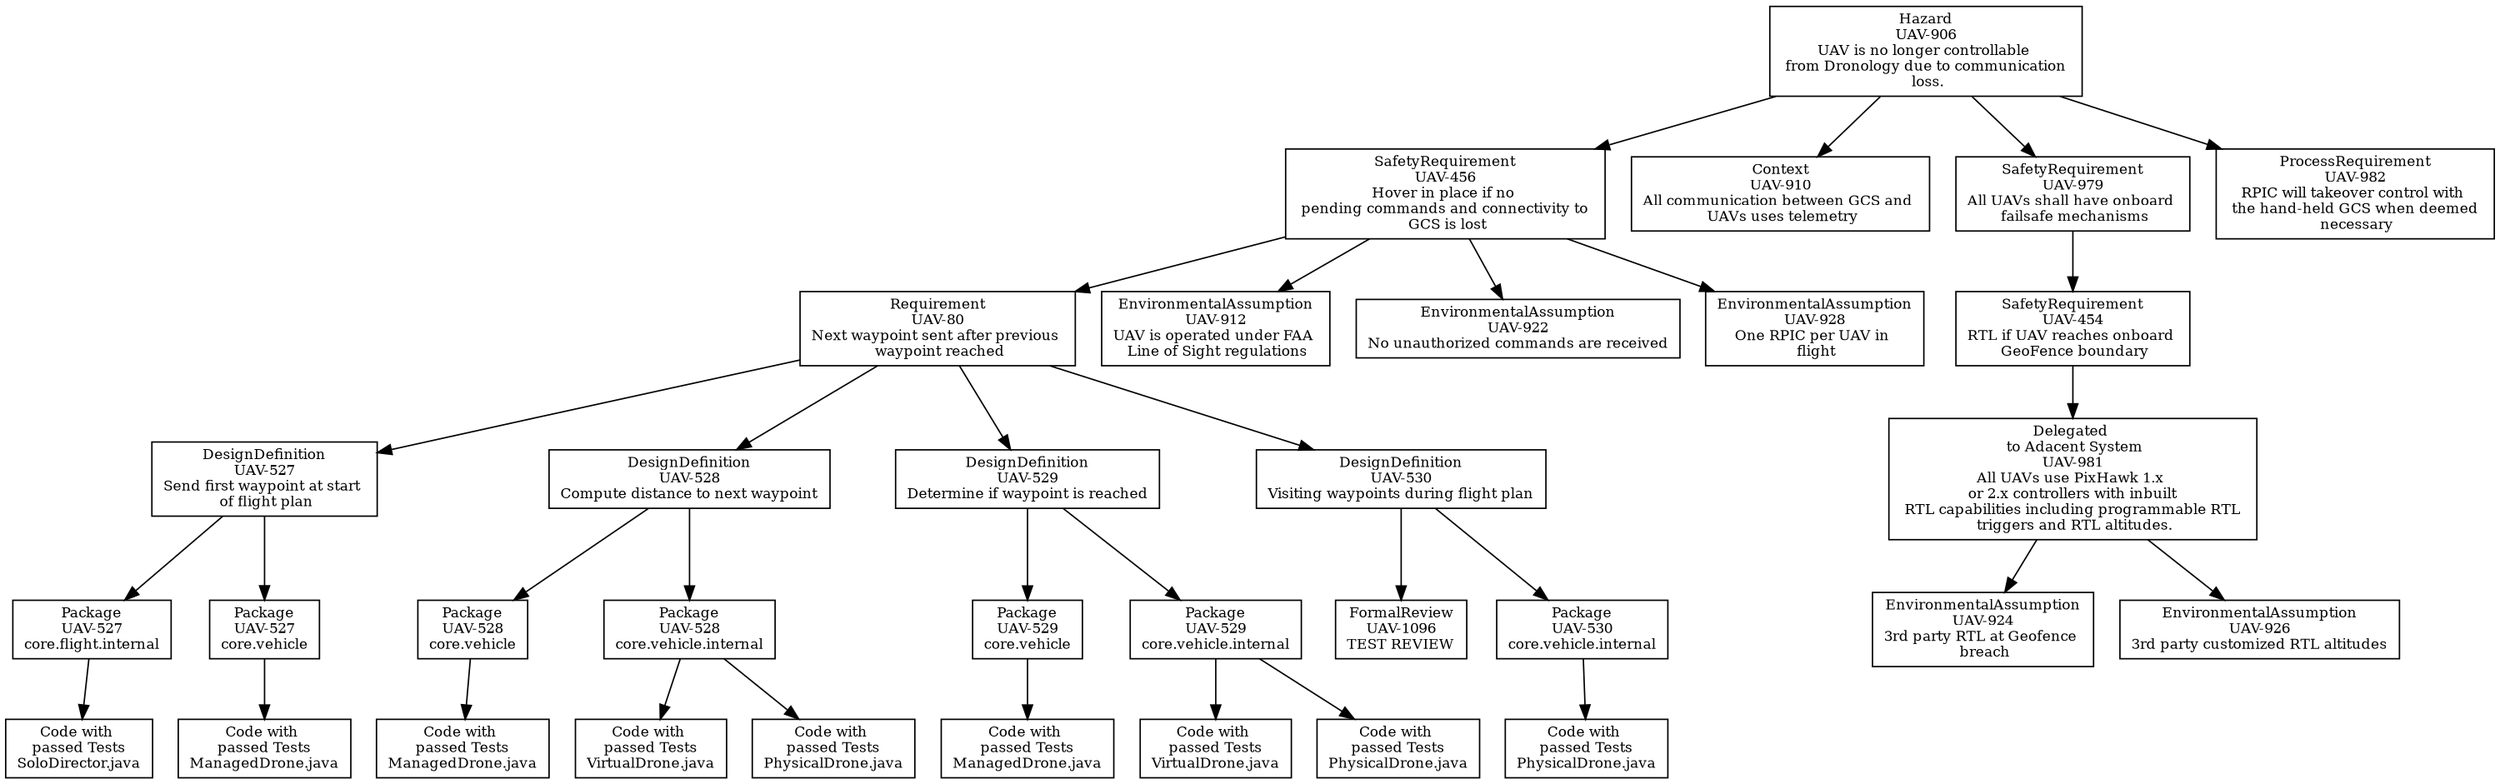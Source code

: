 digraph g { graph [autosize=false, size="20,10!", resolution=200, rankdir = "TD"];
node [ fontsize = "10" shape = "record" ];
edge [];
"UAV-906"[
label = "Hazard\nUAV-906\nUAV is no longer controllable \n from Dronology due to communication \n loss. "
shape = "record"
color = "black"
];
"UAV-456"[
label = "SafetyRequirement\nUAV-456\nHover in place if no \n pending commands and connectivity to \n GCS is lost "
shape = "record"
color = "black"
];
"UAV-80"[
label = "Requirement\nUAV-80\nNext waypoint sent after previous \n waypoint reached "
shape = "record"
color = "black"
];
"UAV-527"[
label = "DesignDefinition\nUAV-527\nSend first waypoint at start \n of flight plan "
shape = "record"
color = "black"
];
"UAV-527\ncore.flight.internal"[
label = "Package\nUAV-527\ncore.flight.internal"
shape = "record"
color = "black"
];
"UAV-527edu.nd.dronology.core/src/edu/nd/dronology/core/flight/internal/SoloDirector.java"[
label = "Code with \n passed Tests \nSoloDirector.java"
shape = "record"
color = "black"
];
"UAV-527\ncore.vehicle"[
label = "Package\nUAV-527\ncore.vehicle"
shape = "record"
color = "black"
];
"UAV-527edu.nd.dronology.core/src/edu/nd/dronology/core/vehicle/ManagedDrone.java"[
label = "Code with \n passed Tests \nManagedDrone.java"
shape = "record"
color = "black"
];
"UAV-528"[
label = "DesignDefinition\nUAV-528\nCompute distance to next waypoint "
shape = "record"
color = "black"
];
"UAV-528\ncore.vehicle"[
label = "Package\nUAV-528\ncore.vehicle"
shape = "record"
color = "black"
];
"UAV-528edu.nd.dronology.core/src/edu/nd/dronology/core/vehicle/ManagedDrone.java"[
label = "Code with \n passed Tests \nManagedDrone.java"
shape = "record"
color = "black"
];
"UAV-528\ncore.vehicle.internal"[
label = "Package\nUAV-528\ncore.vehicle.internal"
shape = "record"
color = "black"
];
"UAV-528edu.nd.dronology.core/src/edu/nd/dronology/core/vehicle/internal/VirtualDrone.java"[
label = "Code with \n passed Tests \nVirtualDrone.java"
shape = "record"
color = "black"
];
"UAV-528edu.nd.dronology.core/src/edu/nd/dronology/core/vehicle/internal/PhysicalDrone.java"[
label = "Code with \n passed Tests \nPhysicalDrone.java"
shape = "record"
color = "black"
];
"UAV-529"[
label = "DesignDefinition\nUAV-529\nDetermine if waypoint is reached "
shape = "record"
color = "black"
];
"UAV-529\ncore.vehicle"[
label = "Package\nUAV-529\ncore.vehicle"
shape = "record"
color = "black"
];
"UAV-529edu.nd.dronology.core/src/edu/nd/dronology/core/vehicle/ManagedDrone.java"[
label = "Code with \n passed Tests \nManagedDrone.java"
shape = "record"
color = "black"
];
"UAV-529\ncore.vehicle.internal"[
label = "Package\nUAV-529\ncore.vehicle.internal"
shape = "record"
color = "black"
];
"UAV-529edu.nd.dronology.core/src/edu/nd/dronology/core/vehicle/internal/VirtualDrone.java"[
label = "Code with \n passed Tests \nVirtualDrone.java"
shape = "record"
color = "black"
];
"UAV-529edu.nd.dronology.core/src/edu/nd/dronology/core/vehicle/internal/PhysicalDrone.java"[
label = "Code with \n passed Tests \nPhysicalDrone.java"
shape = "record"
color = "black"
];
"UAV-530"[
label = "DesignDefinition\nUAV-530\nVisiting waypoints during flight plan "
shape = "record"
color = "black"
];
"UAV-1096"[
label = "FormalReview\nUAV-1096\nTEST REVIEW "
shape = "record"
color = "black"
];
"UAV-530\ncore.vehicle.internal"[
label = "Package\nUAV-530\ncore.vehicle.internal"
shape = "record"
color = "black"
];
"UAV-530edu.nd.dronology.core/src/edu/nd/dronology/core/vehicle/internal/PhysicalDrone.java"[
label = "Code with \n passed Tests \nPhysicalDrone.java"
shape = "record"
color = "black"
];
"UAV-912"[
label = "EnvironmentalAssumption\nUAV-912\nUAV is operated under FAA \n Line of Sight regulations "
shape = "record"
color = "black"
];
"UAV-922"[
label = "EnvironmentalAssumption\nUAV-922\nNo unauthorized commands are received "
shape = "record"
color = "black"
];
"UAV-928"[
label = "EnvironmentalAssumption\nUAV-928\nOne RPIC per UAV in \n flight "
shape = "record"
color = "black"
];
"UAV-910"[
label = "Context\nUAV-910\nAll communication between GCS and \n UAVs uses telemetry "
shape = "record"
color = "black"
];
"UAV-979"[
label = "SafetyRequirement\nUAV-979\nAll UAVs shall have onboard \n failsafe mechanisms "
shape = "record"
color = "black"
];
"UAV-454"[
label = "SafetyRequirement\nUAV-454\nRTL if UAV reaches onboard \n GeoFence boundary "
shape = "record"
color = "black"
];
"UAV-981"[
label = " Delegated \n to Adacent System\nUAV-981\nAll UAVs use PixHawk 1.x \n or 2.x controllers with inbuilt \n RTL capabilities including programmable RTL \n triggers and RTL altitudes. "
shape = "record"
color = "black"
];
"UAV-924"[
label = "EnvironmentalAssumption\nUAV-924\n3rd party RTL at Geofence \n breach "
shape = "record"
color = "black"
];
"UAV-926"[
label = "EnvironmentalAssumption\nUAV-926\n3rd party customized RTL altitudes "
shape = "record"
color = "black"
];
"UAV-982"[
label = "ProcessRequirement\nUAV-982\nRPIC will takeover control with \n the hand-held GCS when deemed \n necessary "
shape = "record"
color = "black"
];
"UAV-906" -> "UAV-456";
"UAV-456" -> "UAV-80";
"UAV-80" -> "UAV-527";
"UAV-527" -> "UAV-527\ncore.flight.internal";
"UAV-527\ncore.flight.internal" -> "UAV-527edu.nd.dronology.core/src/edu/nd/dronology/core/flight/internal/SoloDirector.java";
"UAV-527" -> "UAV-527\ncore.vehicle";
"UAV-527\ncore.vehicle" -> "UAV-527edu.nd.dronology.core/src/edu/nd/dronology/core/vehicle/ManagedDrone.java";
"UAV-80" -> "UAV-528";
"UAV-528" -> "UAV-528\ncore.vehicle";
"UAV-528\ncore.vehicle" -> "UAV-528edu.nd.dronology.core/src/edu/nd/dronology/core/vehicle/ManagedDrone.java";
"UAV-528" -> "UAV-528\ncore.vehicle.internal";
"UAV-528\ncore.vehicle.internal" -> "UAV-528edu.nd.dronology.core/src/edu/nd/dronology/core/vehicle/internal/VirtualDrone.java";
"UAV-528\ncore.vehicle.internal" -> "UAV-528edu.nd.dronology.core/src/edu/nd/dronology/core/vehicle/internal/PhysicalDrone.java";
"UAV-80" -> "UAV-529";
"UAV-529" -> "UAV-529\ncore.vehicle";
"UAV-529\ncore.vehicle" -> "UAV-529edu.nd.dronology.core/src/edu/nd/dronology/core/vehicle/ManagedDrone.java";
"UAV-529" -> "UAV-529\ncore.vehicle.internal";
"UAV-529\ncore.vehicle.internal" -> "UAV-529edu.nd.dronology.core/src/edu/nd/dronology/core/vehicle/internal/VirtualDrone.java";
"UAV-529\ncore.vehicle.internal" -> "UAV-529edu.nd.dronology.core/src/edu/nd/dronology/core/vehicle/internal/PhysicalDrone.java";
"UAV-80" -> "UAV-530";
"UAV-530" -> "UAV-1096";
"UAV-530" -> "UAV-530\ncore.vehicle.internal";
"UAV-530\ncore.vehicle.internal" -> "UAV-530edu.nd.dronology.core/src/edu/nd/dronology/core/vehicle/internal/PhysicalDrone.java";
"UAV-456" -> "UAV-912";
"UAV-456" -> "UAV-922";
"UAV-456" -> "UAV-928";
"UAV-906" -> "UAV-910";
"UAV-906" -> "UAV-979";
"UAV-979" -> "UAV-454";
"UAV-454" -> "UAV-981";
"UAV-981" -> "UAV-924";
"UAV-981" -> "UAV-926";
"UAV-906" -> "UAV-982";
}
